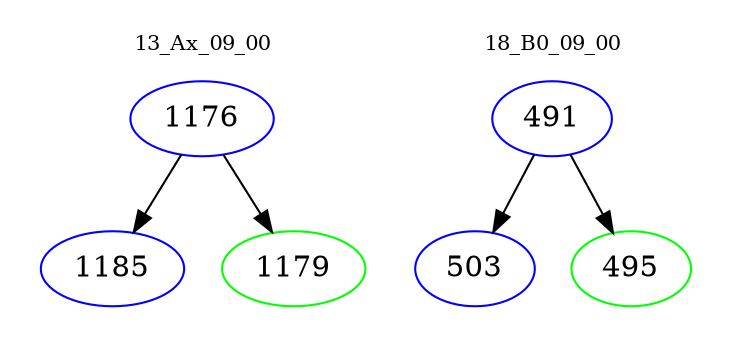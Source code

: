 digraph{
subgraph cluster_0 {
color = white
label = "13_Ax_09_00";
fontsize=10;
T0_1176 [label="1176", color="blue"]
T0_1176 -> T0_1185 [color="black"]
T0_1185 [label="1185", color="blue"]
T0_1176 -> T0_1179 [color="black"]
T0_1179 [label="1179", color="green"]
}
subgraph cluster_1 {
color = white
label = "18_B0_09_00";
fontsize=10;
T1_491 [label="491", color="blue"]
T1_491 -> T1_503 [color="black"]
T1_503 [label="503", color="blue"]
T1_491 -> T1_495 [color="black"]
T1_495 [label="495", color="green"]
}
}
